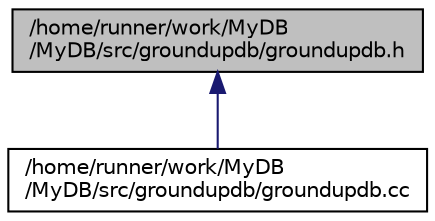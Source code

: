 digraph "/home/runner/work/MyDB/MyDB/src/groundupdb/groundupdb.h"
{
 // LATEX_PDF_SIZE
  edge [fontname="Helvetica",fontsize="10",labelfontname="Helvetica",labelfontsize="10"];
  node [fontname="Helvetica",fontsize="10",shape=record];
  Node1 [label="/home/runner/work/MyDB\l/MyDB/src/groundupdb/groundupdb.h",height=0.2,width=0.4,color="black", fillcolor="grey75", style="filled", fontcolor="black",tooltip=" "];
  Node1 -> Node2 [dir="back",color="midnightblue",fontsize="10",style="solid",fontname="Helvetica"];
  Node2 [label="/home/runner/work/MyDB\l/MyDB/src/groundupdb/groundupdb.cc",height=0.2,width=0.4,color="black", fillcolor="white", style="filled",URL="$groundupdb_8cc.html",tooltip=" "];
}
